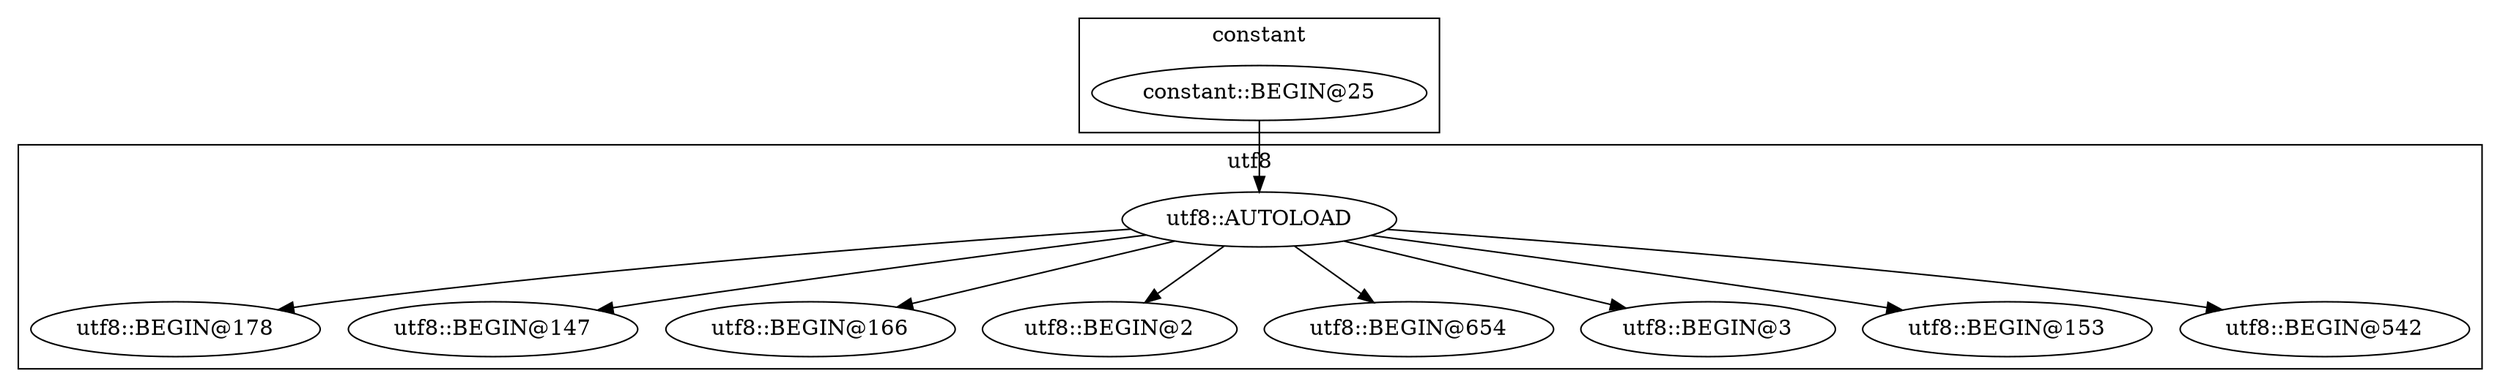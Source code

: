 digraph {
graph [overlap=false]
subgraph cluster_constant {
	label="constant";
	"constant::BEGIN@25";
}
subgraph cluster_utf8 {
	label="utf8";
	"utf8::BEGIN@178";
	"utf8::BEGIN@147";
	"utf8::BEGIN@166";
	"utf8::AUTOLOAD";
	"utf8::BEGIN@2";
	"utf8::BEGIN@654";
	"utf8::BEGIN@3";
	"utf8::BEGIN@153";
	"utf8::BEGIN@542";
}
"utf8::AUTOLOAD" -> "utf8::BEGIN@654";
"utf8::AUTOLOAD" -> "utf8::BEGIN@542";
"utf8::AUTOLOAD" -> "utf8::BEGIN@147";
"constant::BEGIN@25" -> "utf8::AUTOLOAD";
"utf8::AUTOLOAD" -> "utf8::BEGIN@2";
"utf8::AUTOLOAD" -> "utf8::BEGIN@153";
"utf8::AUTOLOAD" -> "utf8::BEGIN@178";
"utf8::AUTOLOAD" -> "utf8::BEGIN@166";
"utf8::AUTOLOAD" -> "utf8::BEGIN@3";
}

